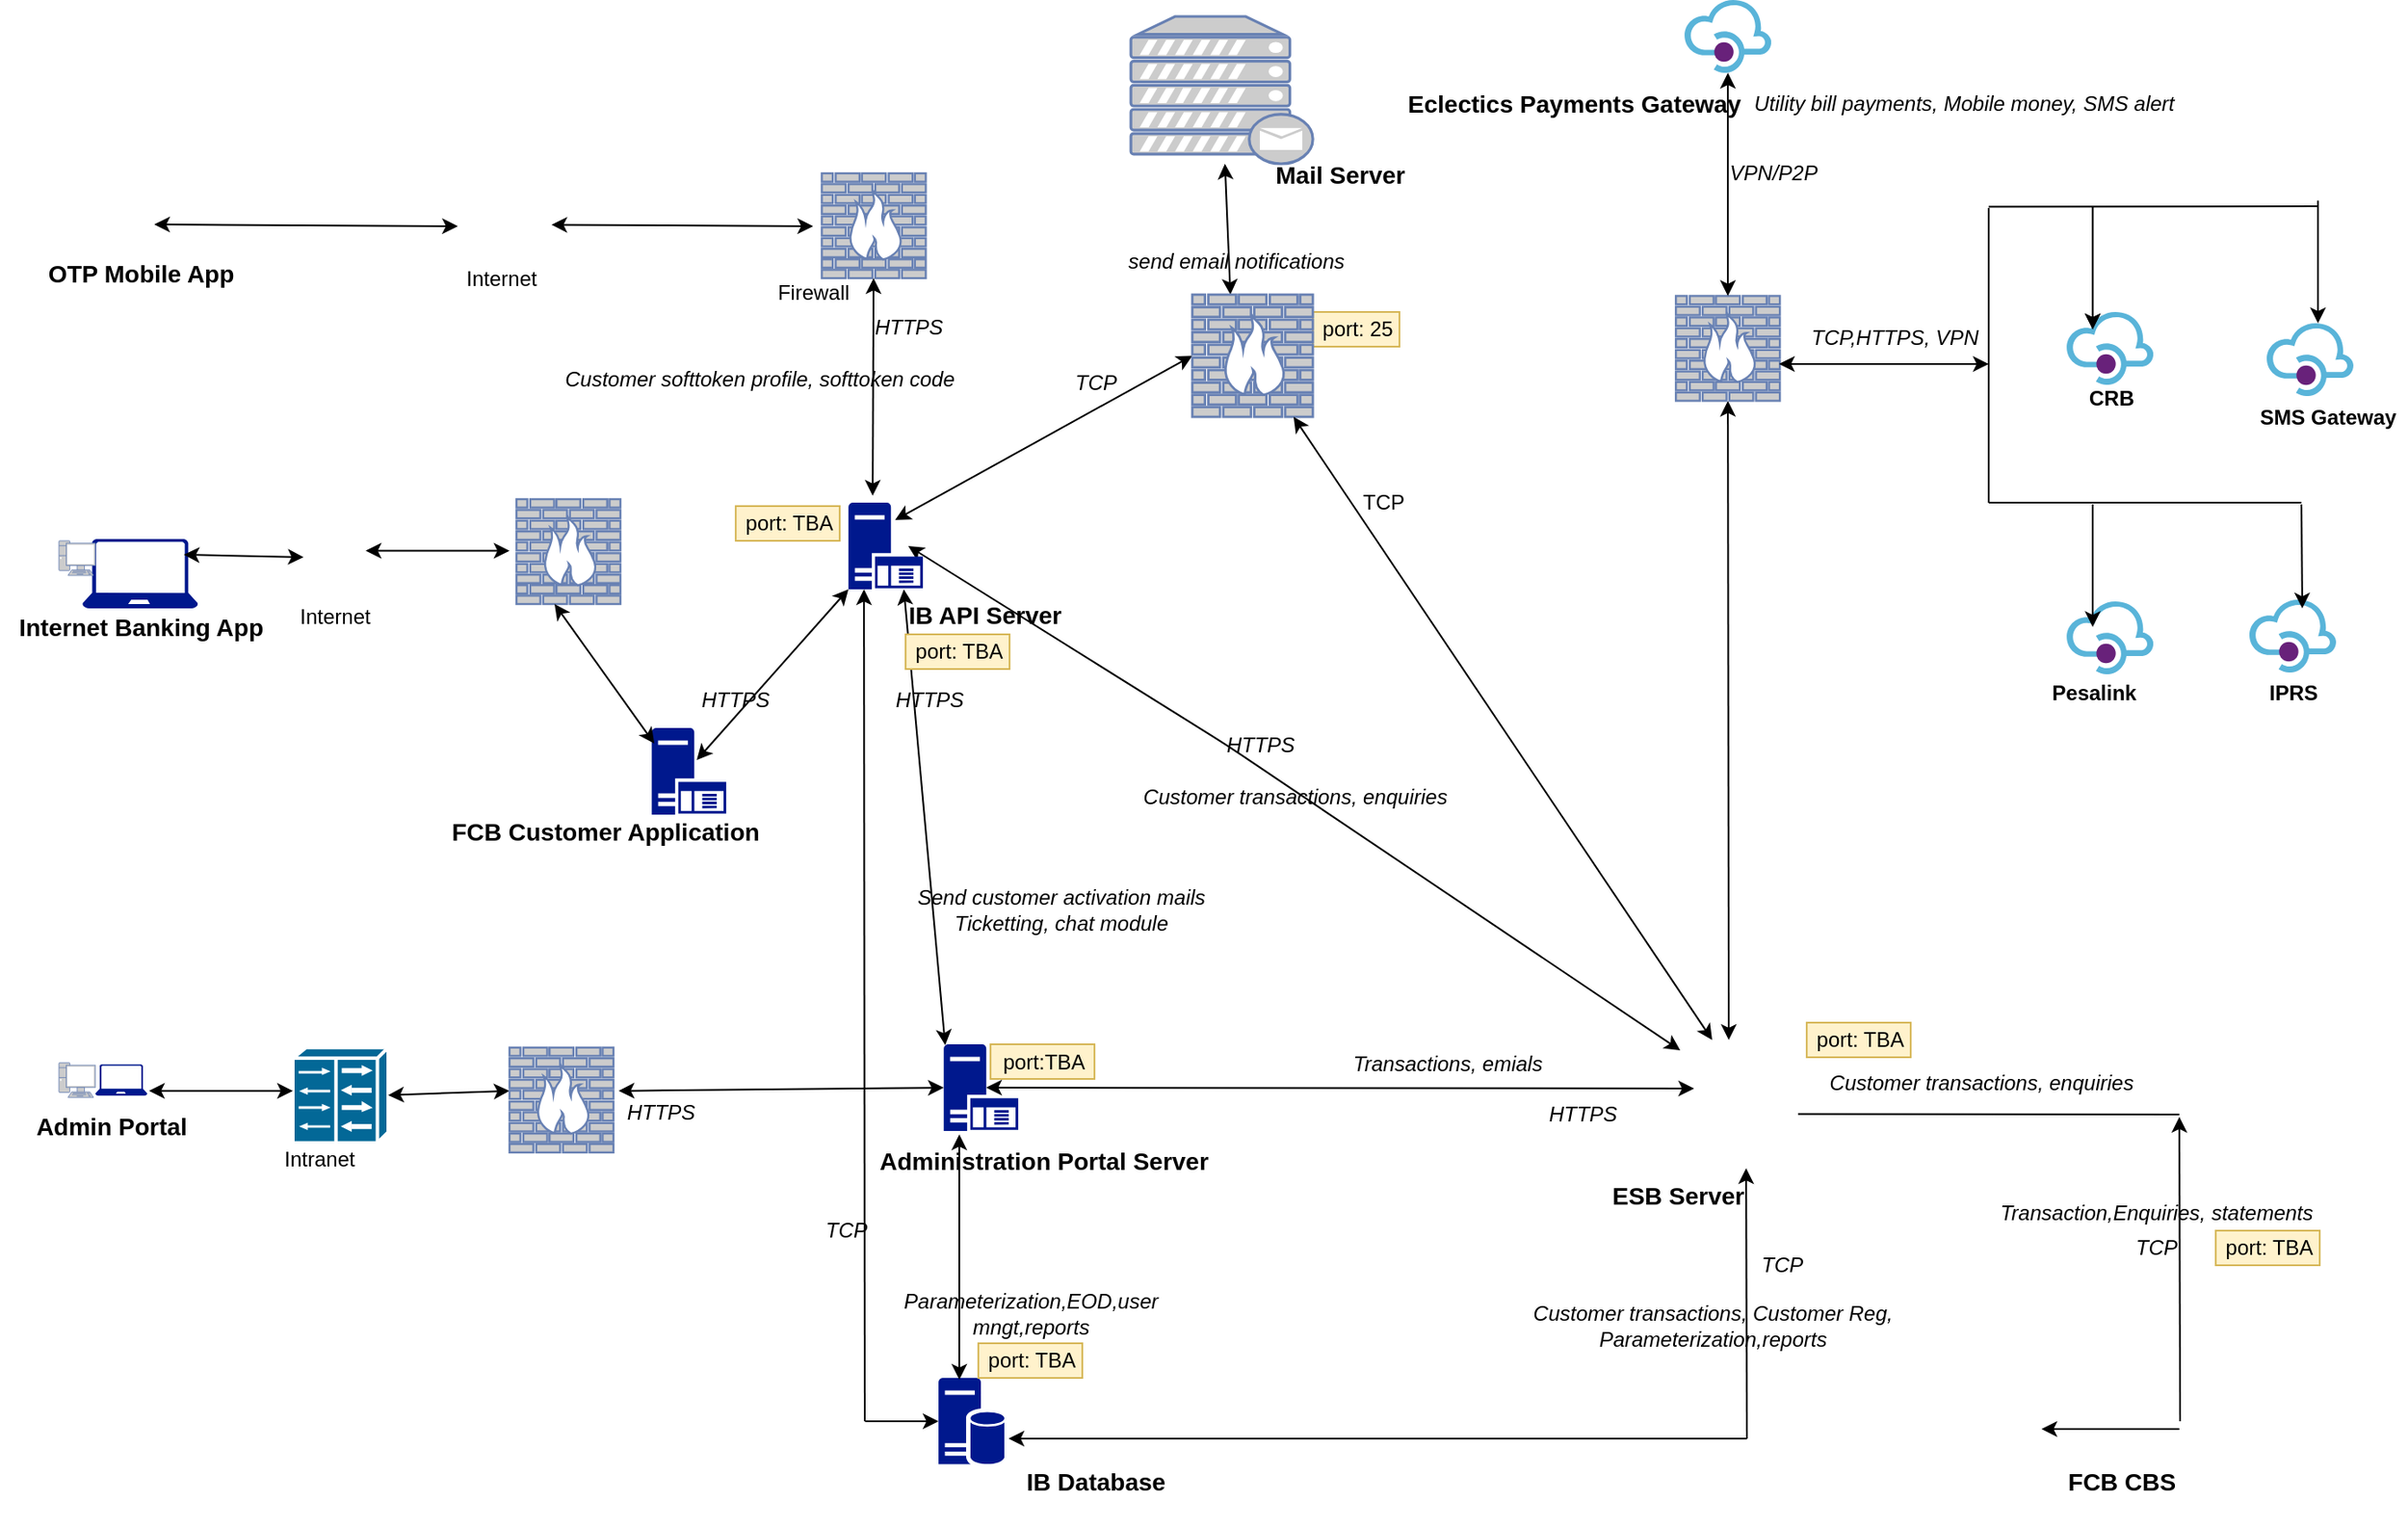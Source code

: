 <mxfile version="14.0.0" type="github"><diagram id="vlZMCVXYZLQBkwcgjIeW" name="Page-1"><mxGraphModel dx="3702" dy="1845" grid="1" gridSize="10" guides="1" tooltips="1" connect="1" arrows="1" fold="1" page="1" pageScale="1" pageWidth="827" pageHeight="1169" math="0" shadow="0"><root><mxCell id="0"/><mxCell id="1" parent="0"/><mxCell id="Aq3l9y1NEmaX5fChTpc7-3" value="" style="aspect=fixed;pointerEvents=1;shadow=0;dashed=0;html=1;strokeColor=none;labelPosition=center;verticalLabelPosition=bottom;verticalAlign=top;align=center;fillColor=#00188D;shape=mxgraph.mscae.enterprise.application_server" parent="1" vertex="1"><mxGeometry x="-1113.44" y="-547.5" width="43" height="50" as="geometry"/></mxCell><mxCell id="Aq3l9y1NEmaX5fChTpc7-8" value="" style="shape=image;html=1;verticalAlign=top;verticalLabelPosition=bottom;labelBackgroundColor=#ffffff;imageAspect=0;aspect=fixed;image=https://cdn2.iconfinder.com/data/icons/whcompare-isometric-web-hosting-servers/50/server-2-128.png" parent="1" vertex="1"><mxGeometry x="-698.44" y="-560" width="98" height="98" as="geometry"/></mxCell><mxCell id="Aq3l9y1NEmaX5fChTpc7-11" value="" style="shape=image;html=1;verticalAlign=top;verticalLabelPosition=bottom;labelBackgroundColor=#ffffff;imageAspect=0;aspect=fixed;image=https://cdn0.iconfinder.com/data/icons/emoji-3-5/64/hand_phone_smartphone-128.png" parent="1" vertex="1"><mxGeometry x="-1607" y="-1039.5" width="38" height="38" as="geometry"/></mxCell><mxCell id="Aq3l9y1NEmaX5fChTpc7-12" value="" style="shape=image;html=1;verticalAlign=top;verticalLabelPosition=bottom;labelBackgroundColor=#ffffff;imageAspect=0;aspect=fixed;image=https://cdn4.iconfinder.com/data/icons/for-your-interface-free-samples/128/Globe-128.png" parent="1" vertex="1"><mxGeometry x="-1398.78" y="-1050" width="59" height="59" as="geometry"/></mxCell><mxCell id="Aq3l9y1NEmaX5fChTpc7-15" value="" style="fontColor=#0066CC;verticalAlign=top;verticalLabelPosition=bottom;labelPosition=center;align=center;html=1;outlineConnect=0;fillColor=#CCCCCC;strokeColor=#6881B3;gradientColor=none;gradientDirection=north;strokeWidth=2;shape=mxgraph.networks.firewall;" parent="1" vertex="1"><mxGeometry x="-1183.78" y="-1050" width="60" height="60.5" as="geometry"/></mxCell><mxCell id="Aq3l9y1NEmaX5fChTpc7-27" value="" style="endArrow=classic;startArrow=classic;html=1;entryX=0.5;entryY=1;entryDx=0;entryDy=0;entryPerimeter=0;" parent="1" target="Aq3l9y1NEmaX5fChTpc7-103" edge="1"><mxGeometry width="50" height="50" relative="1" as="geometry"><mxPoint x="-660.44" y="-550" as="sourcePoint"/><mxPoint x="-660.44" y="-820" as="targetPoint"/></mxGeometry></mxCell><mxCell id="Aq3l9y1NEmaX5fChTpc7-31" value="Internet" style="text;html=1;align=center;verticalAlign=middle;resizable=0;points=[];autosize=1;" parent="1" vertex="1"><mxGeometry x="-1393.78" y="-999.5" width="50" height="20" as="geometry"/></mxCell><mxCell id="Aq3l9y1NEmaX5fChTpc7-32" value="Firewall" style="text;html=1;align=center;verticalAlign=middle;resizable=0;points=[];autosize=1;" parent="1" vertex="1"><mxGeometry x="-1218.78" y="-991" width="60" height="20" as="geometry"/></mxCell><mxCell id="Aq3l9y1NEmaX5fChTpc7-35" value="OTP Mobile App" style="text;html=1;align=center;verticalAlign=middle;resizable=0;points=[];autosize=1;fontStyle=1;fontSize=14;" parent="1" vertex="1"><mxGeometry x="-1637.1" y="-1002.26" width="120" height="20" as="geometry"/></mxCell><mxCell id="Aq3l9y1NEmaX5fChTpc7-36" value="ESB Server " style="text;html=1;align=center;verticalAlign=middle;resizable=0;points=[];autosize=1;fontStyle=1;fontSize=14;" parent="1" vertex="1"><mxGeometry x="-735.44" y="-470" width="90" height="20" as="geometry"/></mxCell><mxCell id="Aq3l9y1NEmaX5fChTpc7-38" value="" style="endArrow=classic;startArrow=classic;html=1;" parent="1" source="Aq3l9y1NEmaX5fChTpc7-12" edge="1"><mxGeometry width="50" height="50" relative="1" as="geometry"><mxPoint x="-1298.78" y="-969.5" as="sourcePoint"/><mxPoint x="-1188.78" y="-1019.5" as="targetPoint"/></mxGeometry></mxCell><mxCell id="Aq3l9y1NEmaX5fChTpc7-39" value="" style="endArrow=classic;startArrow=classic;html=1;exitX=1;exitY=0.5;exitDx=0;exitDy=0;" parent="1" source="Aq3l9y1NEmaX5fChTpc7-11" edge="1"><mxGeometry width="50" height="50" relative="1" as="geometry"><mxPoint x="-1498.78" y="-1019.5" as="sourcePoint"/><mxPoint x="-1393.78" y="-1019.5" as="targetPoint"/></mxGeometry></mxCell><mxCell id="Aq3l9y1NEmaX5fChTpc7-40" value="Administration Portal Server" style="text;html=1;align=center;verticalAlign=middle;resizable=0;points=[];autosize=1;fontStyle=1;fontSize=14;" parent="1" vertex="1"><mxGeometry x="-1161.44" y="-490" width="210" height="20" as="geometry"/></mxCell><mxCell id="Aq3l9y1NEmaX5fChTpc7-43" value="" style="fontColor=#0066CC;verticalAlign=top;verticalLabelPosition=bottom;labelPosition=center;align=center;html=1;outlineConnect=0;fillColor=#CCCCCC;strokeColor=#6881B3;gradientColor=none;gradientDirection=north;strokeWidth=2;shape=mxgraph.networks.pc;" parent="1" vertex="1"><mxGeometry x="-1624" y="-536.87" width="21" height="20" as="geometry"/></mxCell><mxCell id="Aq3l9y1NEmaX5fChTpc7-44" value="" style="aspect=fixed;pointerEvents=1;shadow=0;dashed=0;html=1;strokeColor=none;labelPosition=center;verticalLabelPosition=bottom;verticalAlign=top;align=center;fillColor=#00188D;shape=mxgraph.azure.laptop" parent="1" vertex="1"><mxGeometry x="-1610.44" y="-839" width="66.67" height="40.01" as="geometry"/></mxCell><mxCell id="Aq3l9y1NEmaX5fChTpc7-45" value="" style="shape=image;html=1;verticalAlign=top;verticalLabelPosition=bottom;labelBackgroundColor=#ffffff;imageAspect=0;aspect=fixed;image=https://cdn4.iconfinder.com/data/icons/for-your-interface-free-samples/128/Globe-128.png" parent="1" vertex="1"><mxGeometry x="-1493" y="-860" width="59" height="59" as="geometry"/></mxCell><mxCell id="Aq3l9y1NEmaX5fChTpc7-46" value="" style="shape=mxgraph.cisco.misc.lan_to_lan;html=1;dashed=0;fillColor=#036897;strokeColor=#ffffff;strokeWidth=2;verticalLabelPosition=bottom;verticalAlign=top" parent="1" vertex="1"><mxGeometry x="-1489" y="-545.62" width="55" height="55" as="geometry"/></mxCell><mxCell id="Aq3l9y1NEmaX5fChTpc7-47" value="" style="fontColor=#0066CC;verticalAlign=top;verticalLabelPosition=bottom;labelPosition=center;align=center;html=1;outlineConnect=0;fillColor=#CCCCCC;strokeColor=#6881B3;gradientColor=none;gradientDirection=north;strokeWidth=2;shape=mxgraph.networks.firewall;" parent="1" vertex="1"><mxGeometry x="-1360" y="-862" width="60" height="60.5" as="geometry"/></mxCell><mxCell id="Aq3l9y1NEmaX5fChTpc7-58" value="Intranet" style="text;html=1;align=center;verticalAlign=middle;resizable=0;points=[];autosize=1;" parent="1" vertex="1"><mxGeometry x="-1499" y="-490.62" width="50" height="20" as="geometry"/></mxCell><mxCell id="Aq3l9y1NEmaX5fChTpc7-59" value="Admin Portal" style="text;html=1;align=center;verticalAlign=middle;resizable=0;points=[];autosize=1;fontStyle=1;fontSize=14;" parent="1" vertex="1"><mxGeometry x="-1643.77" y="-510" width="100" height="20" as="geometry"/></mxCell><mxCell id="Aq3l9y1NEmaX5fChTpc7-63" value="" style="aspect=fixed;pointerEvents=1;shadow=0;dashed=0;html=1;strokeColor=none;labelPosition=center;verticalLabelPosition=bottom;verticalAlign=top;align=center;fillColor=#00188D;shape=mxgraph.mscae.enterprise.database_server" parent="1" vertex="1"><mxGeometry x="-1116.44" y="-355" width="38" height="50" as="geometry"/></mxCell><mxCell id="Aq3l9y1NEmaX5fChTpc7-64" value="" style="endArrow=classic;startArrow=classic;html=1;entryX=0.209;entryY=1.04;entryDx=0;entryDy=0;entryPerimeter=0;exitX=0.316;exitY=0.02;exitDx=0;exitDy=0;exitPerimeter=0;" parent="1" source="Aq3l9y1NEmaX5fChTpc7-63" target="Aq3l9y1NEmaX5fChTpc7-3" edge="1"><mxGeometry width="50" height="50" relative="1" as="geometry"><mxPoint x="-944.94" y="-320" as="sourcePoint"/><mxPoint x="-944.94" y="-492" as="targetPoint"/></mxGeometry></mxCell><mxCell id="Aq3l9y1NEmaX5fChTpc7-66" value="" style="endArrow=classic;startArrow=classic;html=1;entryX=0;entryY=0.5;entryDx=0;entryDy=0;entryPerimeter=0;" parent="1" target="Aq3l9y1NEmaX5fChTpc7-3" edge="1"><mxGeometry width="50" height="50" relative="1" as="geometry"><mxPoint x="-1301" y="-520.62" as="sourcePoint"/><mxPoint x="-1137" y="-520.62" as="targetPoint"/></mxGeometry></mxCell><mxCell id="Aq3l9y1NEmaX5fChTpc7-67" value="" style="endArrow=classic;startArrow=classic;html=1;exitX=1;exitY=0.5;exitDx=0;exitDy=0;exitPerimeter=0;" parent="1" source="Aq3l9y1NEmaX5fChTpc7-46" edge="1"><mxGeometry width="50" height="50" relative="1" as="geometry"><mxPoint x="-1414" y="-470.62" as="sourcePoint"/><mxPoint x="-1364" y="-520.62" as="targetPoint"/></mxGeometry></mxCell><mxCell id="Aq3l9y1NEmaX5fChTpc7-69" value="" style="endArrow=classic;startArrow=classic;html=1;" parent="1" edge="1"><mxGeometry width="50" height="50" relative="1" as="geometry"><mxPoint x="-1572" y="-520.62" as="sourcePoint"/><mxPoint x="-1489" y="-520.62" as="targetPoint"/></mxGeometry></mxCell><mxCell id="Aq3l9y1NEmaX5fChTpc7-70" value="IB Database" style="text;html=1;align=center;verticalAlign=middle;resizable=0;points=[];autosize=1;fontStyle=1;fontSize=14;" parent="1" vertex="1"><mxGeometry x="-1076.44" y="-305" width="100" height="20" as="geometry"/></mxCell><mxCell id="Aq3l9y1NEmaX5fChTpc7-74" value="" style="endArrow=classic;startArrow=classic;html=1;exitX=0.57;exitY=0.5;exitDx=0;exitDy=0;exitPerimeter=0;" parent="1" source="Aq3l9y1NEmaX5fChTpc7-3" edge="1"><mxGeometry width="50" height="50" relative="1" as="geometry"><mxPoint x="-860.44" y="-530" as="sourcePoint"/><mxPoint x="-680.44" y="-522" as="targetPoint"/></mxGeometry></mxCell><mxCell id="Aq3l9y1NEmaX5fChTpc7-75" value="" style="aspect=fixed;pointerEvents=1;shadow=0;dashed=0;html=1;strokeColor=none;labelPosition=center;verticalLabelPosition=bottom;verticalAlign=top;align=center;fillColor=#00188D;shape=mxgraph.mscae.enterprise.application_server" parent="1" vertex="1"><mxGeometry x="-1281.94" y="-730" width="43" height="50" as="geometry"/></mxCell><mxCell id="Aq3l9y1NEmaX5fChTpc7-76" value="" style="endArrow=classic;startArrow=classic;html=1;exitX=0.57;exitY=0.5;exitDx=0;exitDy=0;exitPerimeter=0;" parent="1" edge="1"><mxGeometry width="50" height="50" relative="1" as="geometry"><mxPoint x="-1133.93" y="-835" as="sourcePoint"/><mxPoint x="-688.44" y="-543.976" as="targetPoint"/><Array as="points"><mxPoint x="-950" y="-720"/></Array></mxGeometry></mxCell><mxCell id="Aq3l9y1NEmaX5fChTpc7-78" value="FCB Customer Application" style="text;html=1;align=center;verticalAlign=middle;resizable=0;points=[];autosize=1;fontStyle=1;fontSize=14;" parent="1" vertex="1"><mxGeometry x="-1403.78" y="-680" width="190" height="20" as="geometry"/></mxCell><mxCell id="Aq3l9y1NEmaX5fChTpc7-79" value="IB API Server" style="text;html=1;align=center;verticalAlign=middle;resizable=0;points=[];autosize=1;fontStyle=1;fontSize=14;" parent="1" vertex="1"><mxGeometry x="-1140.44" y="-804.75" width="100" height="20" as="geometry"/></mxCell><mxCell id="Aq3l9y1NEmaX5fChTpc7-80" value="" style="endArrow=classic;startArrow=classic;html=1;" parent="1" target="Aq3l9y1NEmaX5fChTpc7-15" edge="1"><mxGeometry width="50" height="50" relative="1" as="geometry"><mxPoint x="-1154.44" y="-864" as="sourcePoint"/><mxPoint x="-852.94" y="-995" as="targetPoint"/></mxGeometry></mxCell><mxCell id="Aq3l9y1NEmaX5fChTpc7-81" value="" style="endArrow=classic;startArrow=classic;html=1;exitX=0.712;exitY=0.373;exitDx=0;exitDy=0;exitPerimeter=0;" parent="1" edge="1"><mxGeometry width="50" height="50" relative="1" as="geometry"><mxPoint x="-1446.992" y="-832.243" as="sourcePoint"/><mxPoint x="-1364" y="-832.25" as="targetPoint"/></mxGeometry></mxCell><mxCell id="Aq3l9y1NEmaX5fChTpc7-82" value="" style="fontColor=#0066CC;verticalAlign=top;verticalLabelPosition=bottom;labelPosition=center;align=center;html=1;outlineConnect=0;fillColor=#CCCCCC;strokeColor=#6881B3;gradientColor=none;gradientDirection=north;strokeWidth=2;shape=mxgraph.networks.pc;" parent="1" vertex="1"><mxGeometry x="-1624" y="-838" width="21" height="20" as="geometry"/></mxCell><mxCell id="Aq3l9y1NEmaX5fChTpc7-83" value="" style="aspect=fixed;pointerEvents=1;shadow=0;dashed=0;html=1;strokeColor=none;labelPosition=center;verticalLabelPosition=bottom;verticalAlign=top;align=center;fillColor=#00188D;shape=mxgraph.azure.laptop" parent="1" vertex="1"><mxGeometry x="-1603" y="-535.87" width="30" height="18" as="geometry"/></mxCell><mxCell id="Aq3l9y1NEmaX5fChTpc7-85" value="" style="endArrow=classic;startArrow=classic;html=1;exitX=0.877;exitY=0.225;exitDx=0;exitDy=0;exitPerimeter=0;" parent="1" source="Aq3l9y1NEmaX5fChTpc7-44" edge="1"><mxGeometry width="50" height="50" relative="1" as="geometry"><mxPoint x="-1543.77" y="-828.5" as="sourcePoint"/><mxPoint x="-1482.77" y="-828.5" as="targetPoint"/></mxGeometry></mxCell><mxCell id="Aq3l9y1NEmaX5fChTpc7-4" value="" style="aspect=fixed;pointerEvents=1;shadow=0;dashed=0;html=1;strokeColor=none;labelPosition=center;verticalLabelPosition=bottom;verticalAlign=top;align=center;fillColor=#00188D;shape=mxgraph.mscae.enterprise.application_server" parent="1" vertex="1"><mxGeometry x="-1168.44" y="-860" width="43" height="50" as="geometry"/></mxCell><mxCell id="Aq3l9y1NEmaX5fChTpc7-86" value="" style="endArrow=classic;startArrow=classic;html=1;exitX=0.605;exitY=0.37;exitDx=0;exitDy=0;exitPerimeter=0;entryX=0;entryY=1;entryDx=0;entryDy=0;entryPerimeter=0;" parent="1" source="Aq3l9y1NEmaX5fChTpc7-75" target="Aq3l9y1NEmaX5fChTpc7-4" edge="1"><mxGeometry width="50" height="50" relative="1" as="geometry"><mxPoint x="-1094.425" y="-819" as="sourcePoint"/><mxPoint x="-932.44" y="-820" as="targetPoint"/></mxGeometry></mxCell><mxCell id="Aq3l9y1NEmaX5fChTpc7-92" value="Internet" style="text;html=1;align=center;verticalAlign=middle;resizable=0;points=[];autosize=1;" parent="1" vertex="1"><mxGeometry x="-1490.44" y="-804" width="50" height="20" as="geometry"/></mxCell><mxCell id="Aq3l9y1NEmaX5fChTpc7-93" value="" style="fontColor=#0066CC;verticalAlign=top;verticalLabelPosition=bottom;labelPosition=center;align=center;html=1;outlineConnect=0;fillColor=#CCCCCC;strokeColor=#6881B3;gradientColor=none;gradientDirection=north;strokeWidth=2;shape=mxgraph.networks.firewall;" parent="1" vertex="1"><mxGeometry x="-1364" y="-545.62" width="60" height="60.5" as="geometry"/></mxCell><mxCell id="Aq3l9y1NEmaX5fChTpc7-94" value="" style="endArrow=classic;startArrow=classic;html=1;entryX=0.367;entryY=1;entryDx=0;entryDy=0;entryPerimeter=0;exitX=0.035;exitY=0.18;exitDx=0;exitDy=0;exitPerimeter=0;" parent="1" source="Aq3l9y1NEmaX5fChTpc7-75" target="Aq3l9y1NEmaX5fChTpc7-47" edge="1"><mxGeometry width="50" height="50" relative="1" as="geometry"><mxPoint x="-1151.44" y="-719.5" as="sourcePoint"/><mxPoint x="-1064.44" y="-720" as="targetPoint"/><Array as="points"/></mxGeometry></mxCell><mxCell id="Aq3l9y1NEmaX5fChTpc7-97" value="" style="endArrow=classic;startArrow=classic;html=1;exitX=0.02;exitY=0.01;exitDx=0;exitDy=0;exitPerimeter=0;entryX=0.744;entryY=1;entryDx=0;entryDy=0;entryPerimeter=0;" parent="1" source="Aq3l9y1NEmaX5fChTpc7-3" target="Aq3l9y1NEmaX5fChTpc7-4" edge="1"><mxGeometry width="50" height="50" relative="1" as="geometry"><mxPoint x="-1010.44" y="-738.25" as="sourcePoint"/><mxPoint x="-960.44" y="-788.25" as="targetPoint"/></mxGeometry></mxCell><mxCell id="Aq3l9y1NEmaX5fChTpc7-98" value="" style="fontColor=#0066CC;verticalAlign=top;verticalLabelPosition=bottom;labelPosition=center;align=center;html=1;outlineConnect=0;fillColor=#CCCCCC;strokeColor=#6881B3;gradientColor=none;gradientDirection=north;strokeWidth=2;shape=mxgraph.networks.mail_server;" parent="1" vertex="1"><mxGeometry x="-1005.44" y="-1140.5" width="105" height="85" as="geometry"/></mxCell><mxCell id="Aq3l9y1NEmaX5fChTpc7-101" value="" style="endArrow=none;html=1;" parent="1" edge="1"><mxGeometry width="50" height="50" relative="1" as="geometry"><mxPoint x="-620.44" y="-507.25" as="sourcePoint"/><mxPoint x="-400.44" y="-507" as="targetPoint"/></mxGeometry></mxCell><mxCell id="Aq3l9y1NEmaX5fChTpc7-102" value="" style="endArrow=classic;startArrow=classic;html=1;entryX=0.316;entryY=0;entryDx=0;entryDy=0;entryPerimeter=0;" parent="1" source="Aq3l9y1NEmaX5fChTpc7-98" target="eiKPa030-csMNNnfVRBG-1" edge="1"><mxGeometry width="50" height="50" relative="1" as="geometry"><mxPoint x="-520.44" y="-456.25" as="sourcePoint"/><mxPoint x="-910" y="-992" as="targetPoint"/><Array as="points"/></mxGeometry></mxCell><mxCell id="Aq3l9y1NEmaX5fChTpc7-103" value="" style="fontColor=#0066CC;verticalAlign=top;verticalLabelPosition=bottom;labelPosition=center;align=center;html=1;outlineConnect=0;fillColor=#CCCCCC;strokeColor=#6881B3;gradientColor=none;gradientDirection=north;strokeWidth=2;shape=mxgraph.networks.firewall;" parent="1" vertex="1"><mxGeometry x="-690.94" y="-979.25" width="60" height="60.5" as="geometry"/></mxCell><mxCell id="Aq3l9y1NEmaX5fChTpc7-108" value="" style="endArrow=none;html=1;" parent="1" edge="1"><mxGeometry width="50" height="50" relative="1" as="geometry"><mxPoint x="-510.44" y="-860" as="sourcePoint"/><mxPoint x="-510.44" y="-1030" as="targetPoint"/></mxGeometry></mxCell><mxCell id="Aq3l9y1NEmaX5fChTpc7-112" value="" style="aspect=fixed;html=1;points=[];align=center;image;fontSize=12;image=img/lib/mscae/API_Management.svg;" parent="1" vertex="1"><mxGeometry x="-465.44" y="-803" width="50" height="42" as="geometry"/></mxCell><mxCell id="Aq3l9y1NEmaX5fChTpc7-113" value="" style="aspect=fixed;html=1;points=[];align=center;image;fontSize=12;image=img/lib/mscae/API_Management.svg;" parent="1" vertex="1"><mxGeometry x="-350.0" y="-963.5" width="50" height="42" as="geometry"/></mxCell><mxCell id="Aq3l9y1NEmaX5fChTpc7-114" value="" style="aspect=fixed;html=1;points=[];align=center;image;fontSize=12;image=img/lib/mscae/API_Management.svg;" parent="1" vertex="1"><mxGeometry x="-465.44" y="-970" width="50" height="42" as="geometry"/></mxCell><mxCell id="Aq3l9y1NEmaX5fChTpc7-117" value="" style="endArrow=none;html=1;" parent="1" edge="1"><mxGeometry width="50" height="50" relative="1" as="geometry"><mxPoint x="-510.44" y="-1030.76" as="sourcePoint"/><mxPoint x="-320" y="-1031" as="targetPoint"/></mxGeometry></mxCell><mxCell id="Aq3l9y1NEmaX5fChTpc7-118" value="" style="aspect=fixed;html=1;points=[];align=center;image;fontSize=12;image=img/lib/mscae/API_Management.svg;" parent="1" vertex="1"><mxGeometry x="-360.0" y="-804" width="50" height="42" as="geometry"/></mxCell><mxCell id="Aq3l9y1NEmaX5fChTpc7-119" value="" style="endArrow=none;html=1;" parent="1" edge="1"><mxGeometry width="50" height="50" relative="1" as="geometry"><mxPoint x="-510.44" y="-860" as="sourcePoint"/><mxPoint x="-330" y="-860" as="targetPoint"/></mxGeometry></mxCell><mxCell id="Aq3l9y1NEmaX5fChTpc7-120" value="" style="endArrow=classic;html=1;entryX=0.3;entryY=0.238;entryDx=0;entryDy=0;entryPerimeter=0;" parent="1" target="Aq3l9y1NEmaX5fChTpc7-114" edge="1"><mxGeometry width="50" height="50" relative="1" as="geometry"><mxPoint x="-450.44" y="-1030.76" as="sourcePoint"/><mxPoint x="-400.44" y="-1080.76" as="targetPoint"/></mxGeometry></mxCell><mxCell id="Aq3l9y1NEmaX5fChTpc7-121" value="" style="endArrow=classic;html=1;entryX=0.3;entryY=0.238;entryDx=0;entryDy=0;entryPerimeter=0;" parent="1" edge="1"><mxGeometry width="50" height="50" relative="1" as="geometry"><mxPoint x="-450.44" y="-1030.76" as="sourcePoint"/><mxPoint x="-450.44" y="-960.004" as="targetPoint"/></mxGeometry></mxCell><mxCell id="Aq3l9y1NEmaX5fChTpc7-123" value="" style="endArrow=classic;html=1;entryX=0.3;entryY=0.238;entryDx=0;entryDy=0;entryPerimeter=0;" parent="1" edge="1"><mxGeometry width="50" height="50" relative="1" as="geometry"><mxPoint x="-320.44" y="-1034.26" as="sourcePoint"/><mxPoint x="-320.44" y="-963.504" as="targetPoint"/></mxGeometry></mxCell><mxCell id="Aq3l9y1NEmaX5fChTpc7-124" value="" style="endArrow=classic;html=1;entryX=0.3;entryY=0.238;entryDx=0;entryDy=0;entryPerimeter=0;" parent="1" edge="1"><mxGeometry width="50" height="50" relative="1" as="geometry"><mxPoint x="-450.44" y="-859.01" as="sourcePoint"/><mxPoint x="-450.44" y="-788.254" as="targetPoint"/></mxGeometry></mxCell><mxCell id="Aq3l9y1NEmaX5fChTpc7-126" value="" style="endArrow=classic;html=1;" parent="1" edge="1"><mxGeometry width="50" height="50" relative="1" as="geometry"><mxPoint x="-330.0" y="-858.99" as="sourcePoint"/><mxPoint x="-329.5" y="-798.99" as="targetPoint"/></mxGeometry></mxCell><mxCell id="Aq3l9y1NEmaX5fChTpc7-127" value="Pesalink" style="text;html=1;align=center;verticalAlign=middle;resizable=0;points=[];autosize=1;fontStyle=1" parent="1" vertex="1"><mxGeometry x="-480.44" y="-760" width="60" height="20" as="geometry"/></mxCell><mxCell id="Aq3l9y1NEmaX5fChTpc7-129" value="IPRS" style="text;html=1;align=center;verticalAlign=middle;resizable=0;points=[];autosize=1;fontStyle=1" parent="1" vertex="1"><mxGeometry x="-355.0" y="-760" width="40" height="20" as="geometry"/></mxCell><mxCell id="Aq3l9y1NEmaX5fChTpc7-130" value="CRB" style="text;html=1;align=center;verticalAlign=middle;resizable=0;points=[];autosize=1;fontStyle=1" parent="1" vertex="1"><mxGeometry x="-460.44" y="-930" width="40" height="20" as="geometry"/></mxCell><mxCell id="Aq3l9y1NEmaX5fChTpc7-131" value="SMS Gateway" style="text;html=1;align=center;verticalAlign=middle;resizable=0;points=[];autosize=1;fontStyle=1" parent="1" vertex="1"><mxGeometry x="-360.0" y="-918.75" width="90" height="20" as="geometry"/></mxCell><mxCell id="Aq3l9y1NEmaX5fChTpc7-133" value="" style="shape=image;html=1;verticalAlign=top;verticalLabelPosition=bottom;labelBackgroundColor=#ffffff;imageAspect=0;aspect=fixed;image=https://cdn2.iconfinder.com/data/icons/whcompare-isometric-web-hosting-servers/50/server-rack-128.png" parent="1" vertex="1"><mxGeometry x="-555.44" y="-380" width="110" height="110" as="geometry"/></mxCell><mxCell id="Aq3l9y1NEmaX5fChTpc7-134" value="Mail Server" style="text;html=1;align=center;verticalAlign=middle;resizable=0;points=[];autosize=1;fontStyle=1;fontSize=14;" parent="1" vertex="1"><mxGeometry x="-930.44" y="-1059.5" width="90" height="20" as="geometry"/></mxCell><mxCell id="Aq3l9y1NEmaX5fChTpc7-140" value="FCB CBS" style="text;html=1;align=center;verticalAlign=middle;resizable=0;points=[];autosize=1;fontStyle=1;fontSize=14;" parent="1" vertex="1"><mxGeometry x="-474.44" y="-305" width="80" height="20" as="geometry"/></mxCell><mxCell id="Aq3l9y1NEmaX5fChTpc7-141" value="TCP" style="text;html=1;align=center;verticalAlign=middle;resizable=0;points=[];autosize=1;fontStyle=2" parent="1" vertex="1"><mxGeometry x="-434.44" y="-440" width="40" height="20" as="geometry"/></mxCell><mxCell id="Aq3l9y1NEmaX5fChTpc7-142" value="Transaction,Enquiries, statements" style="text;html=1;align=center;verticalAlign=middle;resizable=0;points=[];autosize=1;fontStyle=2" parent="1" vertex="1"><mxGeometry x="-509.44" y="-460" width="190" height="20" as="geometry"/></mxCell><mxCell id="Aq3l9y1NEmaX5fChTpc7-151" value="TCP" style="text;html=1;align=center;verticalAlign=middle;resizable=0;points=[];autosize=1;fontStyle=2" parent="1" vertex="1"><mxGeometry x="-650.44" y="-430" width="40" height="20" as="geometry"/></mxCell><mxCell id="Aq3l9y1NEmaX5fChTpc7-152" value="&lt;div&gt;Customer transactions, Customer Reg,&lt;/div&gt;&lt;div&gt;Parameterization,reports&lt;/div&gt;" style="text;html=1;align=center;verticalAlign=middle;resizable=0;points=[];autosize=1;fontStyle=2" parent="1" vertex="1"><mxGeometry x="-780.44" y="-400" width="220" height="30" as="geometry"/></mxCell><mxCell id="Aq3l9y1NEmaX5fChTpc7-154" value="TCP" style="text;html=1;align=center;verticalAlign=middle;resizable=0;points=[];autosize=1;fontStyle=2" parent="1" vertex="1"><mxGeometry x="-1046.44" y="-938.75" width="40" height="20" as="geometry"/></mxCell><mxCell id="Aq3l9y1NEmaX5fChTpc7-157" value="HTTPS" style="text;html=1;align=center;verticalAlign=middle;resizable=0;points=[];autosize=1;fontStyle=2" parent="1" vertex="1"><mxGeometry x="-1147.44" y="-756.5" width="50" height="20" as="geometry"/></mxCell><mxCell id="Aq3l9y1NEmaX5fChTpc7-158" value="HTTPS" style="text;html=1;align=center;verticalAlign=middle;resizable=0;points=[];autosize=1;fontStyle=2" parent="1" vertex="1"><mxGeometry x="-1259" y="-756.5" width="50" height="20" as="geometry"/></mxCell><mxCell id="Aq3l9y1NEmaX5fChTpc7-159" value="HTTPS" style="text;html=1;align=center;verticalAlign=middle;resizable=0;points=[];autosize=1;fontStyle=2" parent="1" vertex="1"><mxGeometry x="-956.44" y="-730" width="50" height="20" as="geometry"/></mxCell><mxCell id="Aq3l9y1NEmaX5fChTpc7-160" value="Customer transactions, enquiries" style="text;html=1;align=center;verticalAlign=middle;resizable=0;points=[];autosize=1;fontStyle=2" parent="1" vertex="1"><mxGeometry x="-1006.44" y="-700" width="190" height="20" as="geometry"/></mxCell><mxCell id="Aq3l9y1NEmaX5fChTpc7-162" value="Parameterization,EOD,user mngt,reports" style="text;html=1;strokeColor=none;fillColor=none;align=center;verticalAlign=middle;whiteSpace=wrap;rounded=0;fontStyle=2" parent="1" vertex="1"><mxGeometry x="-1113.44" y="-402.5" width="100" height="20" as="geometry"/></mxCell><mxCell id="Aq3l9y1NEmaX5fChTpc7-163" value="HTTPS" style="text;html=1;align=center;verticalAlign=middle;resizable=0;points=[];autosize=1;fontStyle=2" parent="1" vertex="1"><mxGeometry x="-1302.5" y="-517.87" width="50" height="20" as="geometry"/></mxCell><mxCell id="Aq3l9y1NEmaX5fChTpc7-166" value="&lt;div&gt;Send customer activation mails&lt;/div&gt;&lt;div&gt;Ticketting, chat module&lt;br&gt;&lt;/div&gt;" style="text;html=1;align=center;verticalAlign=middle;resizable=0;points=[];autosize=1;fontStyle=2" parent="1" vertex="1"><mxGeometry x="-1136.44" y="-640" width="180" height="30" as="geometry"/></mxCell><mxCell id="Aq3l9y1NEmaX5fChTpc7-167" value="HTTPS" style="text;html=1;align=center;verticalAlign=middle;resizable=0;points=[];autosize=1;fontStyle=2" parent="1" vertex="1"><mxGeometry x="-1158.78" y="-971" width="50" height="20" as="geometry"/></mxCell><mxCell id="Aq3l9y1NEmaX5fChTpc7-168" value="Customer softtoken profile, softtoken code" style="text;html=1;align=center;verticalAlign=middle;resizable=0;points=[];autosize=1;fontStyle=2" parent="1" vertex="1"><mxGeometry x="-1339.78" y="-941.5" width="240" height="20" as="geometry"/></mxCell><mxCell id="Aq3l9y1NEmaX5fChTpc7-169" value="" style="endArrow=classic;startArrow=classic;html=1;" parent="1" source="Aq3l9y1NEmaX5fChTpc7-103" target="Aq3l9y1NEmaX5fChTpc7-170" edge="1"><mxGeometry width="50" height="50" relative="1" as="geometry"><mxPoint x="-279.44" y="-660" as="sourcePoint"/><mxPoint x="-170.44" y="-660" as="targetPoint"/></mxGeometry></mxCell><mxCell id="Aq3l9y1NEmaX5fChTpc7-170" value="" style="aspect=fixed;html=1;points=[];align=center;image;fontSize=12;image=img/lib/mscae/API_Management.svg;" parent="1" vertex="1"><mxGeometry x="-685.94" y="-1150" width="50" height="42" as="geometry"/></mxCell><mxCell id="Aq3l9y1NEmaX5fChTpc7-171" value="Eclectics Payments Gateway" style="text;html=1;align=center;verticalAlign=middle;resizable=0;points=[];autosize=1;fontStyle=1;fontSize=14;" parent="1" vertex="1"><mxGeometry x="-855.44" y="-1100" width="210" height="20" as="geometry"/></mxCell><mxCell id="Aq3l9y1NEmaX5fChTpc7-172" value="VPN/P2P" style="text;html=1;align=center;verticalAlign=middle;resizable=0;points=[];autosize=1;fontStyle=2" parent="1" vertex="1"><mxGeometry x="-670.44" y="-1060" width="70" height="20" as="geometry"/></mxCell><mxCell id="Aq3l9y1NEmaX5fChTpc7-173" value="Utility bill payments, Mobile money, SMS alert" style="text;html=1;align=center;verticalAlign=middle;resizable=0;points=[];autosize=1;fontStyle=2" parent="1" vertex="1"><mxGeometry x="-650.44" y="-1100" width="250" height="20" as="geometry"/></mxCell><mxCell id="Aq3l9y1NEmaX5fChTpc7-174" value="Customer transactions, enquiries" style="text;html=1;align=center;verticalAlign=middle;resizable=0;points=[];autosize=1;fontStyle=2" parent="1" vertex="1"><mxGeometry x="-610.44" y="-535" width="190" height="20" as="geometry"/></mxCell><mxCell id="kuEqGsdX-IRRBBPaeEPA-1" value="port:TBA" style="text;html=1;align=center;verticalAlign=middle;resizable=0;points=[];autosize=1;fillColor=#fff2cc;strokeColor=#d6b656;" parent="1" vertex="1"><mxGeometry x="-1086.44" y="-547.5" width="60" height="20" as="geometry"/></mxCell><mxCell id="kuEqGsdX-IRRBBPaeEPA-2" value="port: TBA" style="text;html=1;align=center;verticalAlign=middle;resizable=0;points=[];autosize=1;fillColor=#fff2cc;strokeColor=#d6b656;" parent="1" vertex="1"><mxGeometry x="-1233.44" y="-858" width="60" height="20" as="geometry"/></mxCell><mxCell id="kuEqGsdX-IRRBBPaeEPA-4" value="port: TBA" style="text;html=1;align=center;verticalAlign=middle;resizable=0;points=[];autosize=1;fillColor=#fff2cc;strokeColor=#d6b656;" parent="1" vertex="1"><mxGeometry x="-1135.44" y="-784" width="60" height="20" as="geometry"/></mxCell><mxCell id="kuEqGsdX-IRRBBPaeEPA-6" value="port: TBA" style="text;html=1;align=center;verticalAlign=middle;resizable=0;points=[];autosize=1;fillColor=#fff2cc;strokeColor=#d6b656;" parent="1" vertex="1"><mxGeometry x="-615.44" y="-560" width="60" height="20" as="geometry"/></mxCell><mxCell id="kuEqGsdX-IRRBBPaeEPA-7" value="HTTPS" style="text;html=1;align=center;verticalAlign=middle;resizable=0;points=[];autosize=1;fontStyle=2" parent="1" vertex="1"><mxGeometry x="-770.44" y="-517.5" width="50" height="20" as="geometry"/></mxCell><mxCell id="kuEqGsdX-IRRBBPaeEPA-9" value="port: TBA" style="text;html=1;align=center;verticalAlign=middle;resizable=0;points=[];autosize=1;fillColor=#fff2cc;strokeColor=#d6b656;" parent="1" vertex="1"><mxGeometry x="-1093.44" y="-375" width="60" height="20" as="geometry"/></mxCell><mxCell id="kuEqGsdX-IRRBBPaeEPA-10" value="port: 25" style="text;html=1;align=center;verticalAlign=middle;resizable=0;points=[];autosize=1;fillColor=#fff2cc;strokeColor=#d6b656;" parent="1" vertex="1"><mxGeometry x="-900.44" y="-970" width="50" height="20" as="geometry"/></mxCell><mxCell id="kuEqGsdX-IRRBBPaeEPA-11" value="port: TBA" style="text;html=1;align=center;verticalAlign=middle;resizable=0;points=[];autosize=1;fillColor=#fff2cc;strokeColor=#d6b656;" parent="1" vertex="1"><mxGeometry x="-379.44" y="-440" width="60" height="20" as="geometry"/></mxCell><mxCell id="kuEqGsdX-IRRBBPaeEPA-12" value="Transactions, emials" style="text;html=1;align=center;verticalAlign=middle;resizable=0;points=[];autosize=1;fontStyle=2;rotation=0;" parent="1" vertex="1"><mxGeometry x="-883.44" y="-545.62" width="120" height="20" as="geometry"/></mxCell><mxCell id="kuEqGsdX-IRRBBPaeEPA-14" value="" style="endArrow=classic;startArrow=classic;html=1;" parent="1" edge="1"><mxGeometry width="50" height="50" relative="1" as="geometry"><mxPoint x="-631.44" y="-940" as="sourcePoint"/><mxPoint x="-510.44" y="-940" as="targetPoint"/></mxGeometry></mxCell><mxCell id="kuEqGsdX-IRRBBPaeEPA-16" value="TCP,HTTPS, VPN" style="text;html=1;align=center;verticalAlign=middle;resizable=0;points=[];autosize=1;fontStyle=2" parent="1" vertex="1"><mxGeometry x="-620.44" y="-965" width="110" height="20" as="geometry"/></mxCell><mxCell id="OoRZPNWYE0Wf7Jrd-ZL6-1" value="Internet Banking App" style="text;html=1;align=center;verticalAlign=middle;resizable=0;points=[];autosize=1;fontStyle=1;fontSize=14;" parent="1" vertex="1"><mxGeometry x="-1657.11" y="-798.5" width="160" height="20" as="geometry"/></mxCell><mxCell id="OoRZPNWYE0Wf7Jrd-ZL6-7" value="" style="endArrow=classic;startArrow=classic;html=1;exitX=0.628;exitY=0.2;exitDx=0;exitDy=0;exitPerimeter=0;entryX=0;entryY=0.5;entryDx=0;entryDy=0;entryPerimeter=0;" parent="1" source="Aq3l9y1NEmaX5fChTpc7-4" target="eiKPa030-csMNNnfVRBG-1" edge="1"><mxGeometry width="50" height="50" relative="1" as="geometry"><mxPoint x="-1096.14" y="-757.5" as="sourcePoint"/><mxPoint x="-920.44" y="-1000.63" as="targetPoint"/></mxGeometry></mxCell><mxCell id="OoRZPNWYE0Wf7Jrd-ZL6-8" value="send email notifications" style="text;html=1;align=center;verticalAlign=middle;resizable=0;points=[];autosize=1;fontStyle=2" parent="1" vertex="1"><mxGeometry x="-1015.44" y="-1009.5" width="140" height="20" as="geometry"/></mxCell><mxCell id="OoRZPNWYE0Wf7Jrd-ZL6-10" value="" style="endArrow=classic;html=1;" parent="1" edge="1"><mxGeometry width="50" height="50" relative="1" as="geometry"><mxPoint x="-650" y="-320" as="sourcePoint"/><mxPoint x="-650.44" y="-476" as="targetPoint"/></mxGeometry></mxCell><mxCell id="OoRZPNWYE0Wf7Jrd-ZL6-23" value="" style="endArrow=classic;html=1;entryX=0.209;entryY=1;entryDx=0;entryDy=0;entryPerimeter=0;" parent="1" target="Aq3l9y1NEmaX5fChTpc7-4" edge="1"><mxGeometry width="50" height="50" relative="1" as="geometry"><mxPoint x="-1159" y="-330" as="sourcePoint"/><mxPoint x="-1202.5" y="-260" as="targetPoint"/></mxGeometry></mxCell><mxCell id="OoRZPNWYE0Wf7Jrd-ZL6-24" value="TCP" style="text;html=1;align=center;verticalAlign=middle;resizable=0;points=[];autosize=1;fontStyle=2" parent="1" vertex="1"><mxGeometry x="-1190.44" y="-450" width="40" height="20" as="geometry"/></mxCell><mxCell id="OXPRm50pmL5pdGLu3SYb-5" value="" style="endArrow=classic;html=1;fontSize=14;entryX=0;entryY=0.5;entryDx=0;entryDy=0;entryPerimeter=0;" parent="1" target="Aq3l9y1NEmaX5fChTpc7-63" edge="1"><mxGeometry width="50" height="50" relative="1" as="geometry"><mxPoint x="-1158.78" y="-330" as="sourcePoint"/><mxPoint x="-1108.78" y="-380" as="targetPoint"/></mxGeometry></mxCell><mxCell id="eiKPa030-csMNNnfVRBG-1" value="" style="fontColor=#0066CC;verticalAlign=top;verticalLabelPosition=bottom;labelPosition=center;align=center;html=1;outlineConnect=0;fillColor=#CCCCCC;strokeColor=#6881B3;gradientColor=none;gradientDirection=north;strokeWidth=2;shape=mxgraph.networks.firewall;" parent="1" vertex="1"><mxGeometry x="-970" y="-980" width="69.56" height="70.5" as="geometry"/></mxCell><mxCell id="eiKPa030-csMNNnfVRBG-4" value="" style="endArrow=classic;startArrow=classic;html=1;" parent="1" source="eiKPa030-csMNNnfVRBG-1" edge="1"><mxGeometry width="50" height="50" relative="1" as="geometry"><mxPoint x="-900.44" y="-915" as="sourcePoint"/><mxPoint x="-670" y="-550" as="targetPoint"/></mxGeometry></mxCell><mxCell id="eiKPa030-csMNNnfVRBG-6" value="TCP" style="text;html=1;align=center;verticalAlign=middle;resizable=0;points=[];autosize=1;" parent="1" vertex="1"><mxGeometry x="-880" y="-870" width="40" height="20" as="geometry"/></mxCell><mxCell id="oqRCxf0HyZeEFnFjLMWH-3" value="" style="endArrow=classic;html=1;entryX=1.064;entryY=0.7;entryDx=0;entryDy=0;entryPerimeter=0;" edge="1" parent="1" target="Aq3l9y1NEmaX5fChTpc7-63"><mxGeometry width="50" height="50" relative="1" as="geometry"><mxPoint x="-650" y="-320" as="sourcePoint"/><mxPoint x="-1060" y="-320" as="targetPoint"/></mxGeometry></mxCell><mxCell id="oqRCxf0HyZeEFnFjLMWH-4" value="" style="endArrow=classic;html=1;" edge="1" parent="1"><mxGeometry width="50" height="50" relative="1" as="geometry"><mxPoint x="-400" y="-330" as="sourcePoint"/><mxPoint x="-400.44" y="-505.62" as="targetPoint"/></mxGeometry></mxCell><mxCell id="oqRCxf0HyZeEFnFjLMWH-5" value="" style="endArrow=classic;html=1;entryX=0.686;entryY=0.5;entryDx=0;entryDy=0;entryPerimeter=0;" edge="1" parent="1"><mxGeometry width="50" height="50" relative="1" as="geometry"><mxPoint x="-400.44" y="-325.5" as="sourcePoint"/><mxPoint x="-479.98" y="-325.5" as="targetPoint"/></mxGeometry></mxCell></root></mxGraphModel></diagram></mxfile>